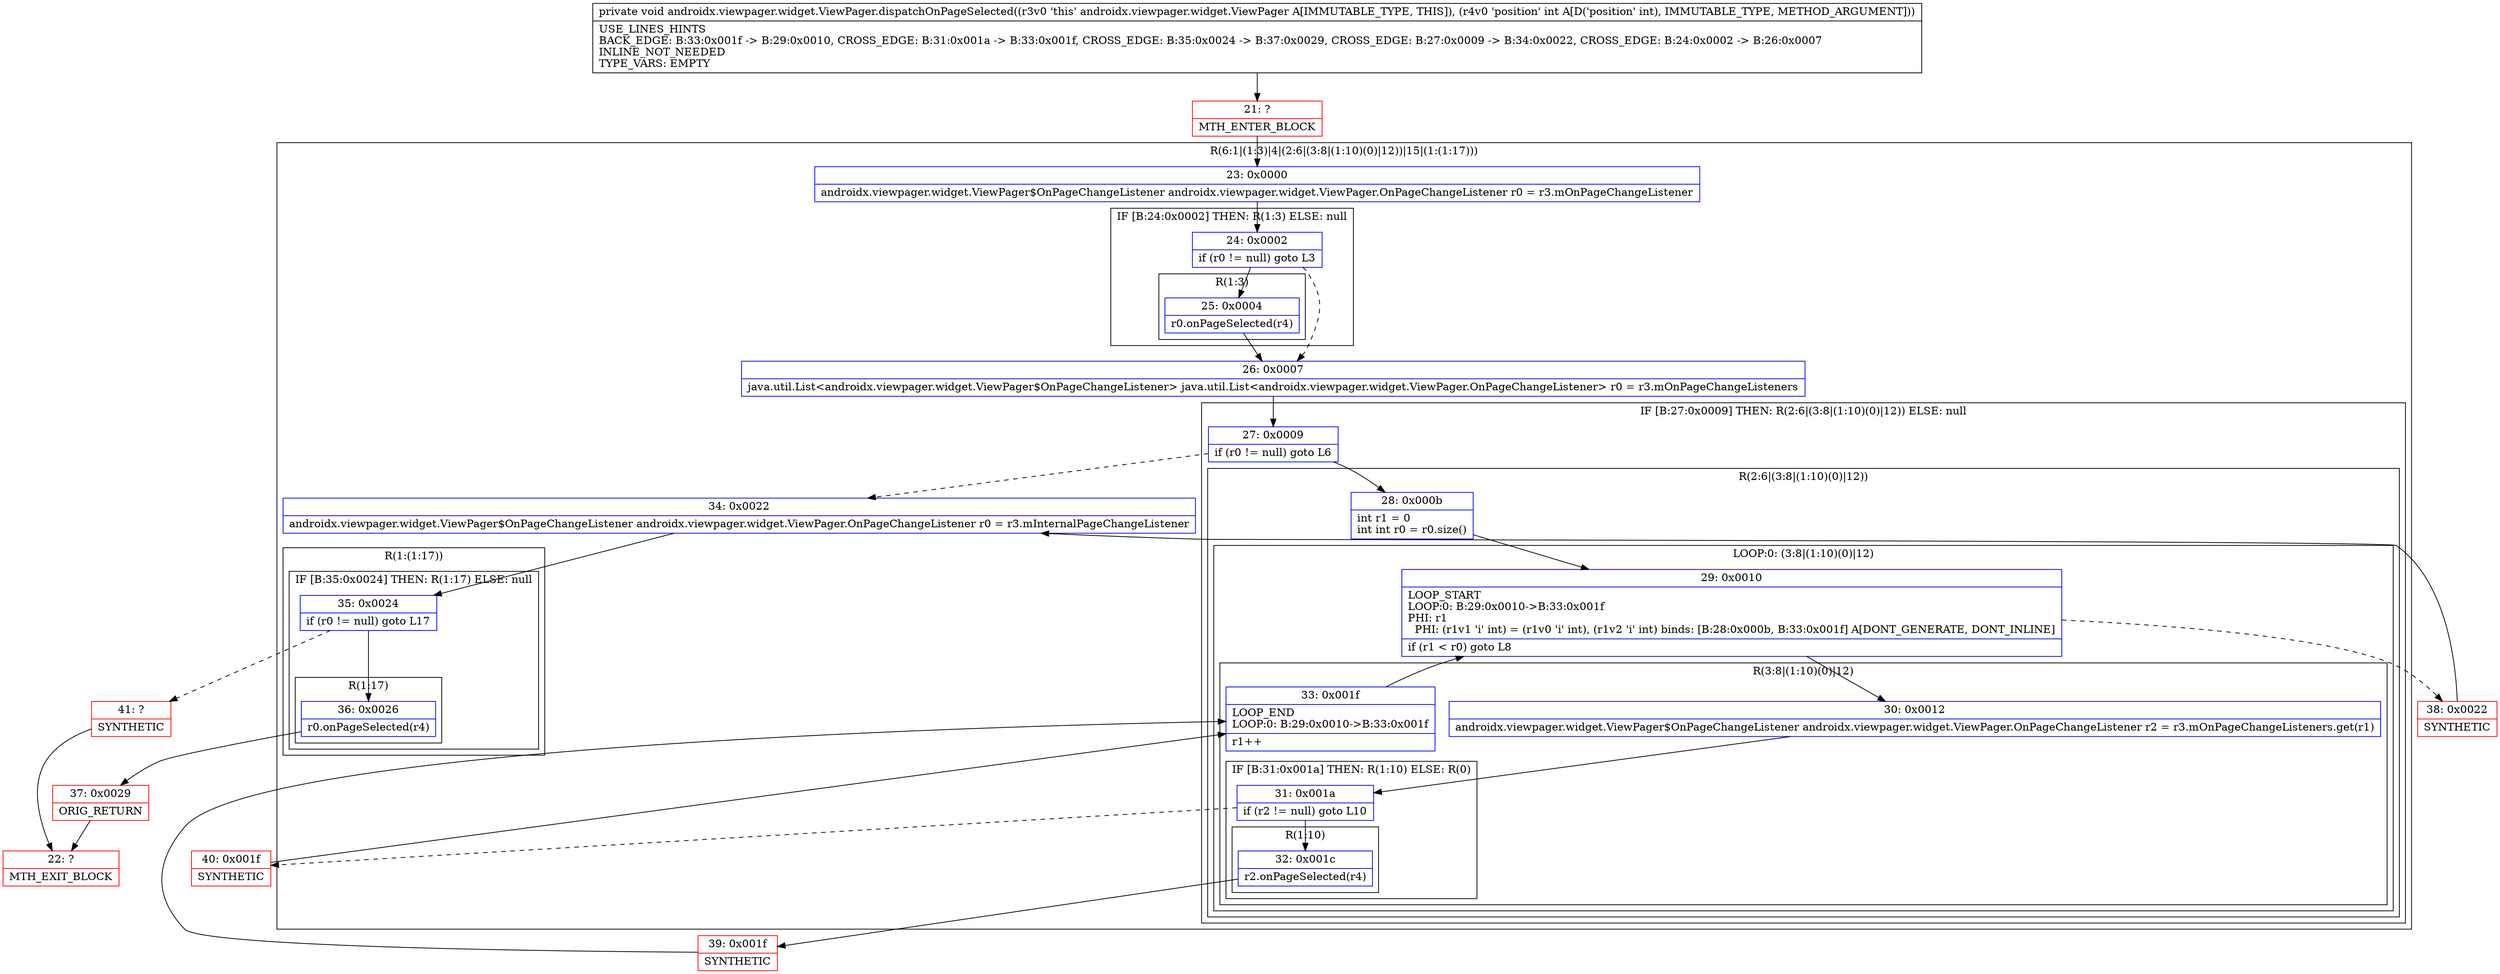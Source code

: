 digraph "CFG forandroidx.viewpager.widget.ViewPager.dispatchOnPageSelected(I)V" {
subgraph cluster_Region_434386834 {
label = "R(6:1|(1:3)|4|(2:6|(3:8|(1:10)(0)|12))|15|(1:(1:17)))";
node [shape=record,color=blue];
Node_23 [shape=record,label="{23\:\ 0x0000|androidx.viewpager.widget.ViewPager$OnPageChangeListener androidx.viewpager.widget.ViewPager.OnPageChangeListener r0 = r3.mOnPageChangeListener\l}"];
subgraph cluster_IfRegion_1399423611 {
label = "IF [B:24:0x0002] THEN: R(1:3) ELSE: null";
node [shape=record,color=blue];
Node_24 [shape=record,label="{24\:\ 0x0002|if (r0 != null) goto L3\l}"];
subgraph cluster_Region_2134564143 {
label = "R(1:3)";
node [shape=record,color=blue];
Node_25 [shape=record,label="{25\:\ 0x0004|r0.onPageSelected(r4)\l}"];
}
}
Node_26 [shape=record,label="{26\:\ 0x0007|java.util.List\<androidx.viewpager.widget.ViewPager$OnPageChangeListener\> java.util.List\<androidx.viewpager.widget.ViewPager.OnPageChangeListener\> r0 = r3.mOnPageChangeListeners\l}"];
subgraph cluster_IfRegion_1194913688 {
label = "IF [B:27:0x0009] THEN: R(2:6|(3:8|(1:10)(0)|12)) ELSE: null";
node [shape=record,color=blue];
Node_27 [shape=record,label="{27\:\ 0x0009|if (r0 != null) goto L6\l}"];
subgraph cluster_Region_2144868426 {
label = "R(2:6|(3:8|(1:10)(0)|12))";
node [shape=record,color=blue];
Node_28 [shape=record,label="{28\:\ 0x000b|int r1 = 0\lint int r0 = r0.size()\l}"];
subgraph cluster_LoopRegion_1233334146 {
label = "LOOP:0: (3:8|(1:10)(0)|12)";
node [shape=record,color=blue];
Node_29 [shape=record,label="{29\:\ 0x0010|LOOP_START\lLOOP:0: B:29:0x0010\-\>B:33:0x001f\lPHI: r1 \l  PHI: (r1v1 'i' int) = (r1v0 'i' int), (r1v2 'i' int) binds: [B:28:0x000b, B:33:0x001f] A[DONT_GENERATE, DONT_INLINE]\l|if (r1 \< r0) goto L8\l}"];
subgraph cluster_Region_1990620336 {
label = "R(3:8|(1:10)(0)|12)";
node [shape=record,color=blue];
Node_30 [shape=record,label="{30\:\ 0x0012|androidx.viewpager.widget.ViewPager$OnPageChangeListener androidx.viewpager.widget.ViewPager.OnPageChangeListener r2 = r3.mOnPageChangeListeners.get(r1)\l}"];
subgraph cluster_IfRegion_2133777491 {
label = "IF [B:31:0x001a] THEN: R(1:10) ELSE: R(0)";
node [shape=record,color=blue];
Node_31 [shape=record,label="{31\:\ 0x001a|if (r2 != null) goto L10\l}"];
subgraph cluster_Region_208853278 {
label = "R(1:10)";
node [shape=record,color=blue];
Node_32 [shape=record,label="{32\:\ 0x001c|r2.onPageSelected(r4)\l}"];
}
subgraph cluster_Region_361393409 {
label = "R(0)";
node [shape=record,color=blue];
}
}
Node_33 [shape=record,label="{33\:\ 0x001f|LOOP_END\lLOOP:0: B:29:0x0010\-\>B:33:0x001f\l|r1++\l}"];
}
}
}
}
Node_34 [shape=record,label="{34\:\ 0x0022|androidx.viewpager.widget.ViewPager$OnPageChangeListener androidx.viewpager.widget.ViewPager.OnPageChangeListener r0 = r3.mInternalPageChangeListener\l}"];
subgraph cluster_Region_1887749224 {
label = "R(1:(1:17))";
node [shape=record,color=blue];
subgraph cluster_IfRegion_1614620560 {
label = "IF [B:35:0x0024] THEN: R(1:17) ELSE: null";
node [shape=record,color=blue];
Node_35 [shape=record,label="{35\:\ 0x0024|if (r0 != null) goto L17\l}"];
subgraph cluster_Region_1229413661 {
label = "R(1:17)";
node [shape=record,color=blue];
Node_36 [shape=record,label="{36\:\ 0x0026|r0.onPageSelected(r4)\l}"];
}
}
}
}
Node_21 [shape=record,color=red,label="{21\:\ ?|MTH_ENTER_BLOCK\l}"];
Node_39 [shape=record,color=red,label="{39\:\ 0x001f|SYNTHETIC\l}"];
Node_40 [shape=record,color=red,label="{40\:\ 0x001f|SYNTHETIC\l}"];
Node_38 [shape=record,color=red,label="{38\:\ 0x0022|SYNTHETIC\l}"];
Node_37 [shape=record,color=red,label="{37\:\ 0x0029|ORIG_RETURN\l}"];
Node_22 [shape=record,color=red,label="{22\:\ ?|MTH_EXIT_BLOCK\l}"];
Node_41 [shape=record,color=red,label="{41\:\ ?|SYNTHETIC\l}"];
MethodNode[shape=record,label="{private void androidx.viewpager.widget.ViewPager.dispatchOnPageSelected((r3v0 'this' androidx.viewpager.widget.ViewPager A[IMMUTABLE_TYPE, THIS]), (r4v0 'position' int A[D('position' int), IMMUTABLE_TYPE, METHOD_ARGUMENT]))  | USE_LINES_HINTS\lBACK_EDGE: B:33:0x001f \-\> B:29:0x0010, CROSS_EDGE: B:31:0x001a \-\> B:33:0x001f, CROSS_EDGE: B:35:0x0024 \-\> B:37:0x0029, CROSS_EDGE: B:27:0x0009 \-\> B:34:0x0022, CROSS_EDGE: B:24:0x0002 \-\> B:26:0x0007\lINLINE_NOT_NEEDED\lTYPE_VARS: EMPTY\l}"];
MethodNode -> Node_21;Node_23 -> Node_24;
Node_24 -> Node_25;
Node_24 -> Node_26[style=dashed];
Node_25 -> Node_26;
Node_26 -> Node_27;
Node_27 -> Node_28;
Node_27 -> Node_34[style=dashed];
Node_28 -> Node_29;
Node_29 -> Node_30;
Node_29 -> Node_38[style=dashed];
Node_30 -> Node_31;
Node_31 -> Node_32;
Node_31 -> Node_40[style=dashed];
Node_32 -> Node_39;
Node_33 -> Node_29;
Node_34 -> Node_35;
Node_35 -> Node_36;
Node_35 -> Node_41[style=dashed];
Node_36 -> Node_37;
Node_21 -> Node_23;
Node_39 -> Node_33;
Node_40 -> Node_33;
Node_38 -> Node_34;
Node_37 -> Node_22;
Node_41 -> Node_22;
}

